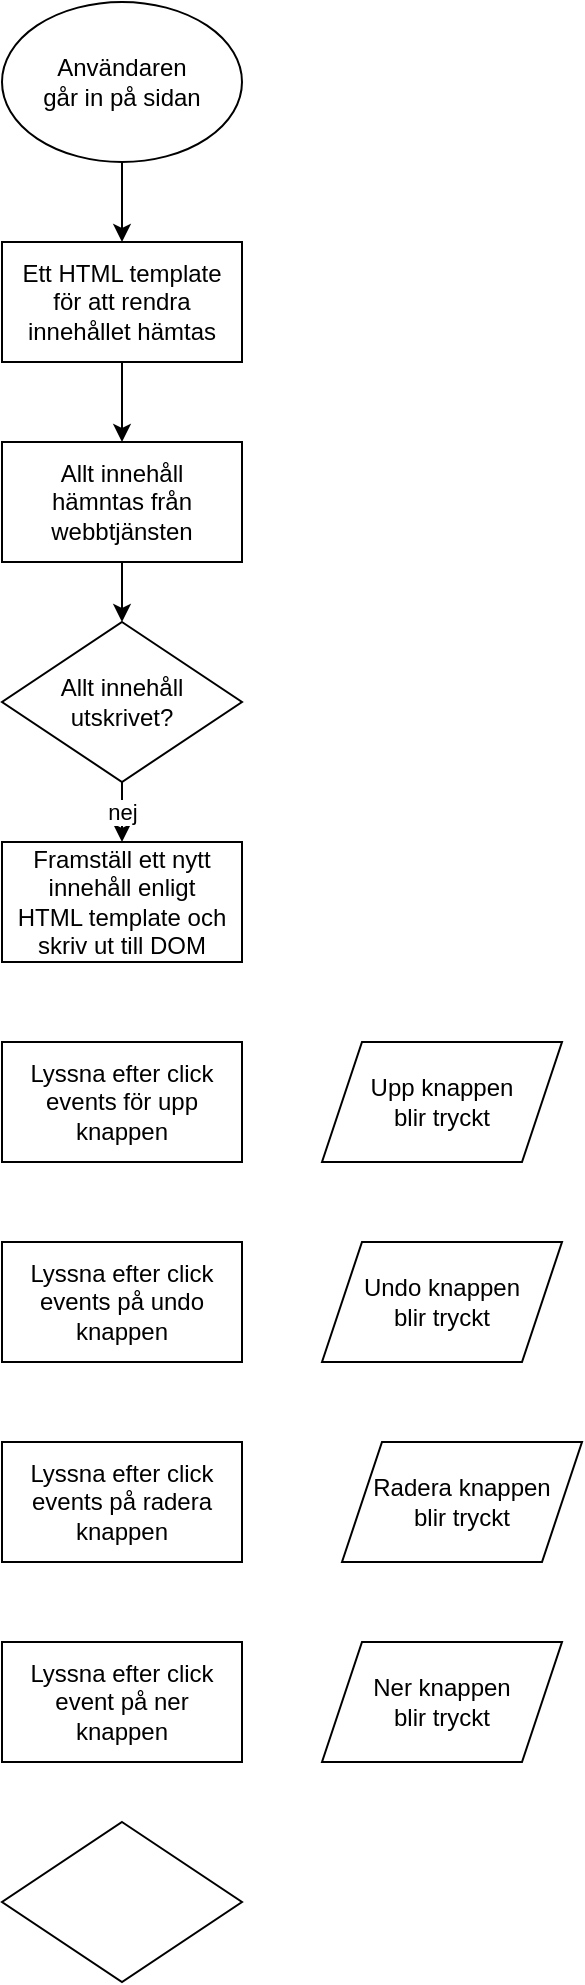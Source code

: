 <mxfile version="15.5.8" type="github">
  <diagram id="dKu6GSsMsmZb2snLdSed" name="Page-1">
    <mxGraphModel dx="694" dy="761" grid="1" gridSize="10" guides="1" tooltips="1" connect="1" arrows="1" fold="1" page="1" pageScale="1" pageWidth="2000" pageHeight="2000" math="0" shadow="0">
      <root>
        <mxCell id="0" />
        <mxCell id="1" parent="0" />
        <mxCell id="LYgwBQ-WcepCRoTYSZpj-18" style="edgeStyle=orthogonalEdgeStyle;rounded=0;orthogonalLoop=1;jettySize=auto;html=1;" edge="1" parent="1" source="LYgwBQ-WcepCRoTYSZpj-1" target="LYgwBQ-WcepCRoTYSZpj-15">
          <mxGeometry relative="1" as="geometry" />
        </mxCell>
        <mxCell id="LYgwBQ-WcepCRoTYSZpj-1" value="Användaren&lt;br&gt;går in på sidan" style="ellipse;whiteSpace=wrap;html=1;" vertex="1" parent="1">
          <mxGeometry x="180" y="40" width="120" height="80" as="geometry" />
        </mxCell>
        <mxCell id="LYgwBQ-WcepCRoTYSZpj-45" style="edgeStyle=orthogonalEdgeStyle;rounded=0;orthogonalLoop=1;jettySize=auto;html=1;" edge="1" parent="1" source="LYgwBQ-WcepCRoTYSZpj-8" target="LYgwBQ-WcepCRoTYSZpj-44">
          <mxGeometry relative="1" as="geometry" />
        </mxCell>
        <mxCell id="LYgwBQ-WcepCRoTYSZpj-8" value="Allt innehåll &lt;br&gt;hämntas från&lt;br&gt;webbtjänsten" style="rounded=0;whiteSpace=wrap;html=1;" vertex="1" parent="1">
          <mxGeometry x="180" y="260" width="120" height="60" as="geometry" />
        </mxCell>
        <mxCell id="LYgwBQ-WcepCRoTYSZpj-21" style="edgeStyle=orthogonalEdgeStyle;rounded=0;orthogonalLoop=1;jettySize=auto;html=1;" edge="1" parent="1" source="LYgwBQ-WcepCRoTYSZpj-15" target="LYgwBQ-WcepCRoTYSZpj-8">
          <mxGeometry relative="1" as="geometry" />
        </mxCell>
        <mxCell id="LYgwBQ-WcepCRoTYSZpj-15" value="Ett HTML template &lt;br&gt;för att rendra innehållet hämtas" style="rounded=0;whiteSpace=wrap;html=1;" vertex="1" parent="1">
          <mxGeometry x="180" y="160" width="120" height="60" as="geometry" />
        </mxCell>
        <mxCell id="LYgwBQ-WcepCRoTYSZpj-34" value="Upp knappen &lt;br&gt;blir tryckt" style="shape=parallelogram;perimeter=parallelogramPerimeter;whiteSpace=wrap;html=1;fixedSize=1;" vertex="1" parent="1">
          <mxGeometry x="340" y="560" width="120" height="60" as="geometry" />
        </mxCell>
        <mxCell id="LYgwBQ-WcepCRoTYSZpj-36" value="Undo knappen &lt;br&gt;blir tryckt" style="shape=parallelogram;perimeter=parallelogramPerimeter;whiteSpace=wrap;html=1;fixedSize=1;" vertex="1" parent="1">
          <mxGeometry x="340" y="660" width="120" height="60" as="geometry" />
        </mxCell>
        <mxCell id="LYgwBQ-WcepCRoTYSZpj-37" value="Radera knappen&lt;br&gt;blir tryckt" style="shape=parallelogram;perimeter=parallelogramPerimeter;whiteSpace=wrap;html=1;fixedSize=1;" vertex="1" parent="1">
          <mxGeometry x="350" y="760" width="120" height="60" as="geometry" />
        </mxCell>
        <mxCell id="LYgwBQ-WcepCRoTYSZpj-38" value="Ner knappen &lt;br&gt;blir tryckt" style="shape=parallelogram;perimeter=parallelogramPerimeter;whiteSpace=wrap;html=1;fixedSize=1;" vertex="1" parent="1">
          <mxGeometry x="340" y="860" width="120" height="60" as="geometry" />
        </mxCell>
        <mxCell id="LYgwBQ-WcepCRoTYSZpj-46" value="nej" style="edgeStyle=orthogonalEdgeStyle;rounded=0;orthogonalLoop=1;jettySize=auto;html=1;" edge="1" parent="1" source="LYgwBQ-WcepCRoTYSZpj-44" target="LYgwBQ-WcepCRoTYSZpj-49">
          <mxGeometry relative="1" as="geometry">
            <mxPoint x="240" y="460" as="targetPoint" />
          </mxGeometry>
        </mxCell>
        <mxCell id="LYgwBQ-WcepCRoTYSZpj-44" value="Allt innehåll &lt;br&gt;utskrivet?" style="rhombus;whiteSpace=wrap;html=1;" vertex="1" parent="1">
          <mxGeometry x="180" y="350" width="120" height="80" as="geometry" />
        </mxCell>
        <mxCell id="LYgwBQ-WcepCRoTYSZpj-49" value="Framställ ett nytt innehåll enligt&lt;br&gt;HTML template och skriv ut till DOM" style="rounded=0;whiteSpace=wrap;html=1;" vertex="1" parent="1">
          <mxGeometry x="180" y="460" width="120" height="60" as="geometry" />
        </mxCell>
        <mxCell id="LYgwBQ-WcepCRoTYSZpj-50" value="Lyssna efter click events för upp knappen" style="rounded=0;whiteSpace=wrap;html=1;" vertex="1" parent="1">
          <mxGeometry x="180" y="560" width="120" height="60" as="geometry" />
        </mxCell>
        <mxCell id="LYgwBQ-WcepCRoTYSZpj-51" value="Lyssna efter click events på undo knappen" style="rounded=0;whiteSpace=wrap;html=1;" vertex="1" parent="1">
          <mxGeometry x="180" y="660" width="120" height="60" as="geometry" />
        </mxCell>
        <mxCell id="LYgwBQ-WcepCRoTYSZpj-52" value="Lyssna efter click events på radera knappen" style="rounded=0;whiteSpace=wrap;html=1;" vertex="1" parent="1">
          <mxGeometry x="180" y="760" width="120" height="60" as="geometry" />
        </mxCell>
        <mxCell id="LYgwBQ-WcepCRoTYSZpj-53" value="Lyssna efter click event på ner &lt;br&gt;knappen" style="rounded=0;whiteSpace=wrap;html=1;" vertex="1" parent="1">
          <mxGeometry x="180" y="860" width="120" height="60" as="geometry" />
        </mxCell>
        <mxCell id="LYgwBQ-WcepCRoTYSZpj-55" value="" style="rhombus;whiteSpace=wrap;html=1;" vertex="1" parent="1">
          <mxGeometry x="180" y="950" width="120" height="80" as="geometry" />
        </mxCell>
      </root>
    </mxGraphModel>
  </diagram>
</mxfile>
